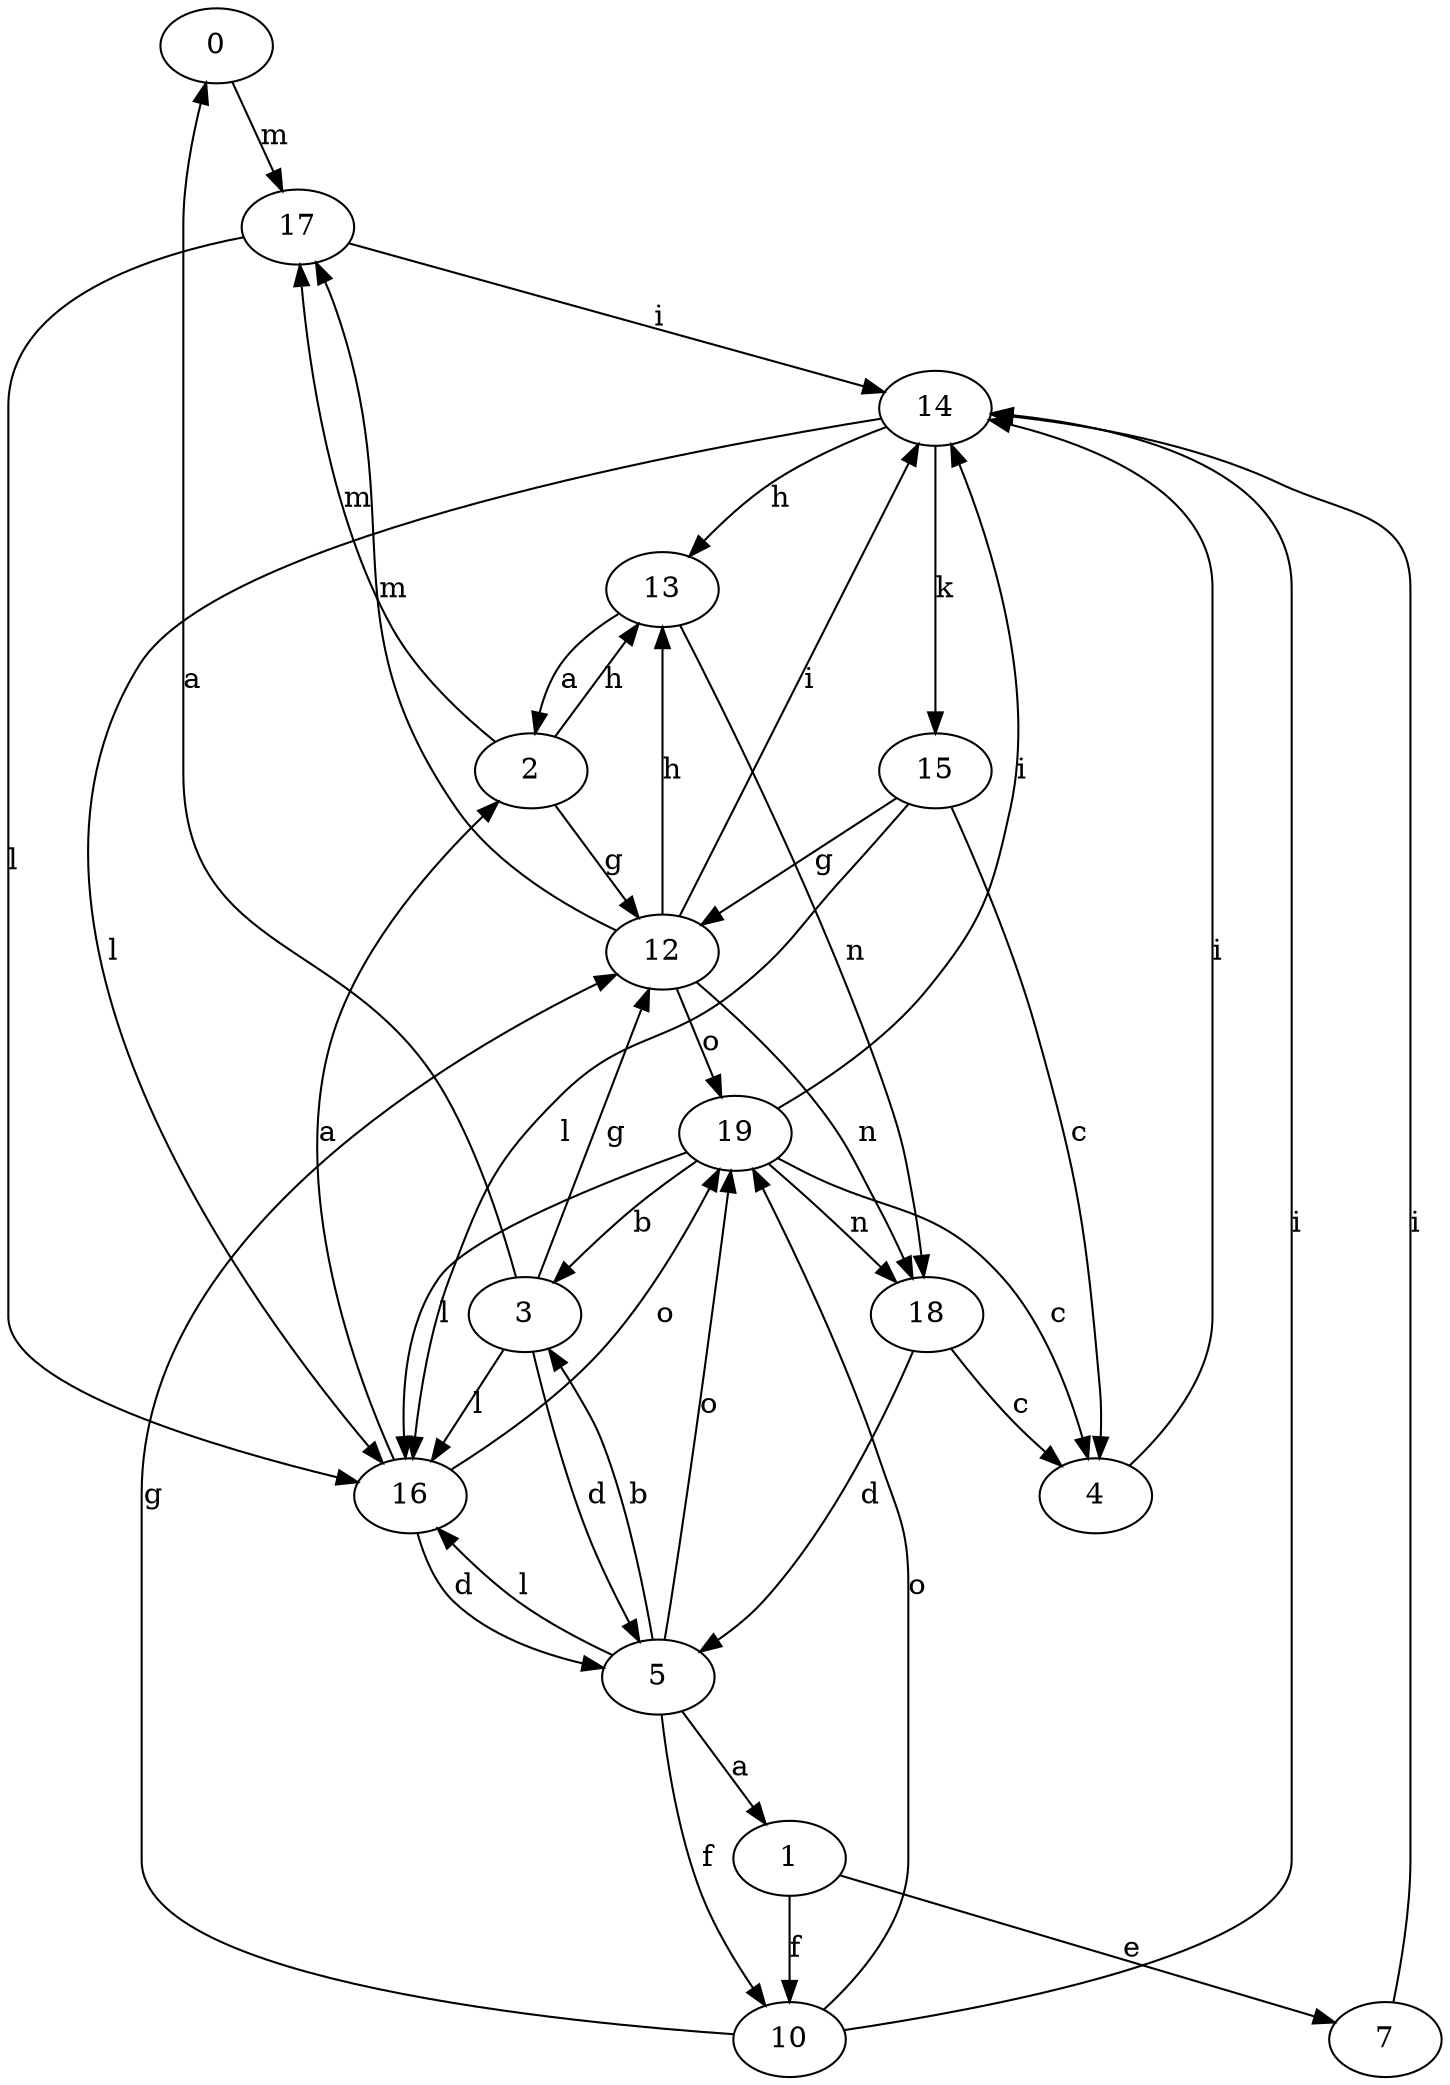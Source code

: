 strict digraph  {
0;
1;
2;
3;
4;
5;
7;
10;
12;
13;
14;
15;
16;
17;
18;
19;
0 -> 17  [label=m];
1 -> 7  [label=e];
1 -> 10  [label=f];
2 -> 12  [label=g];
2 -> 13  [label=h];
2 -> 17  [label=m];
3 -> 0  [label=a];
3 -> 5  [label=d];
3 -> 12  [label=g];
3 -> 16  [label=l];
4 -> 14  [label=i];
5 -> 1  [label=a];
5 -> 3  [label=b];
5 -> 10  [label=f];
5 -> 16  [label=l];
5 -> 19  [label=o];
7 -> 14  [label=i];
10 -> 12  [label=g];
10 -> 14  [label=i];
10 -> 19  [label=o];
12 -> 13  [label=h];
12 -> 14  [label=i];
12 -> 17  [label=m];
12 -> 18  [label=n];
12 -> 19  [label=o];
13 -> 2  [label=a];
13 -> 18  [label=n];
14 -> 13  [label=h];
14 -> 15  [label=k];
14 -> 16  [label=l];
15 -> 4  [label=c];
15 -> 12  [label=g];
15 -> 16  [label=l];
16 -> 2  [label=a];
16 -> 5  [label=d];
16 -> 19  [label=o];
17 -> 14  [label=i];
17 -> 16  [label=l];
18 -> 4  [label=c];
18 -> 5  [label=d];
19 -> 3  [label=b];
19 -> 4  [label=c];
19 -> 14  [label=i];
19 -> 16  [label=l];
19 -> 18  [label=n];
}
